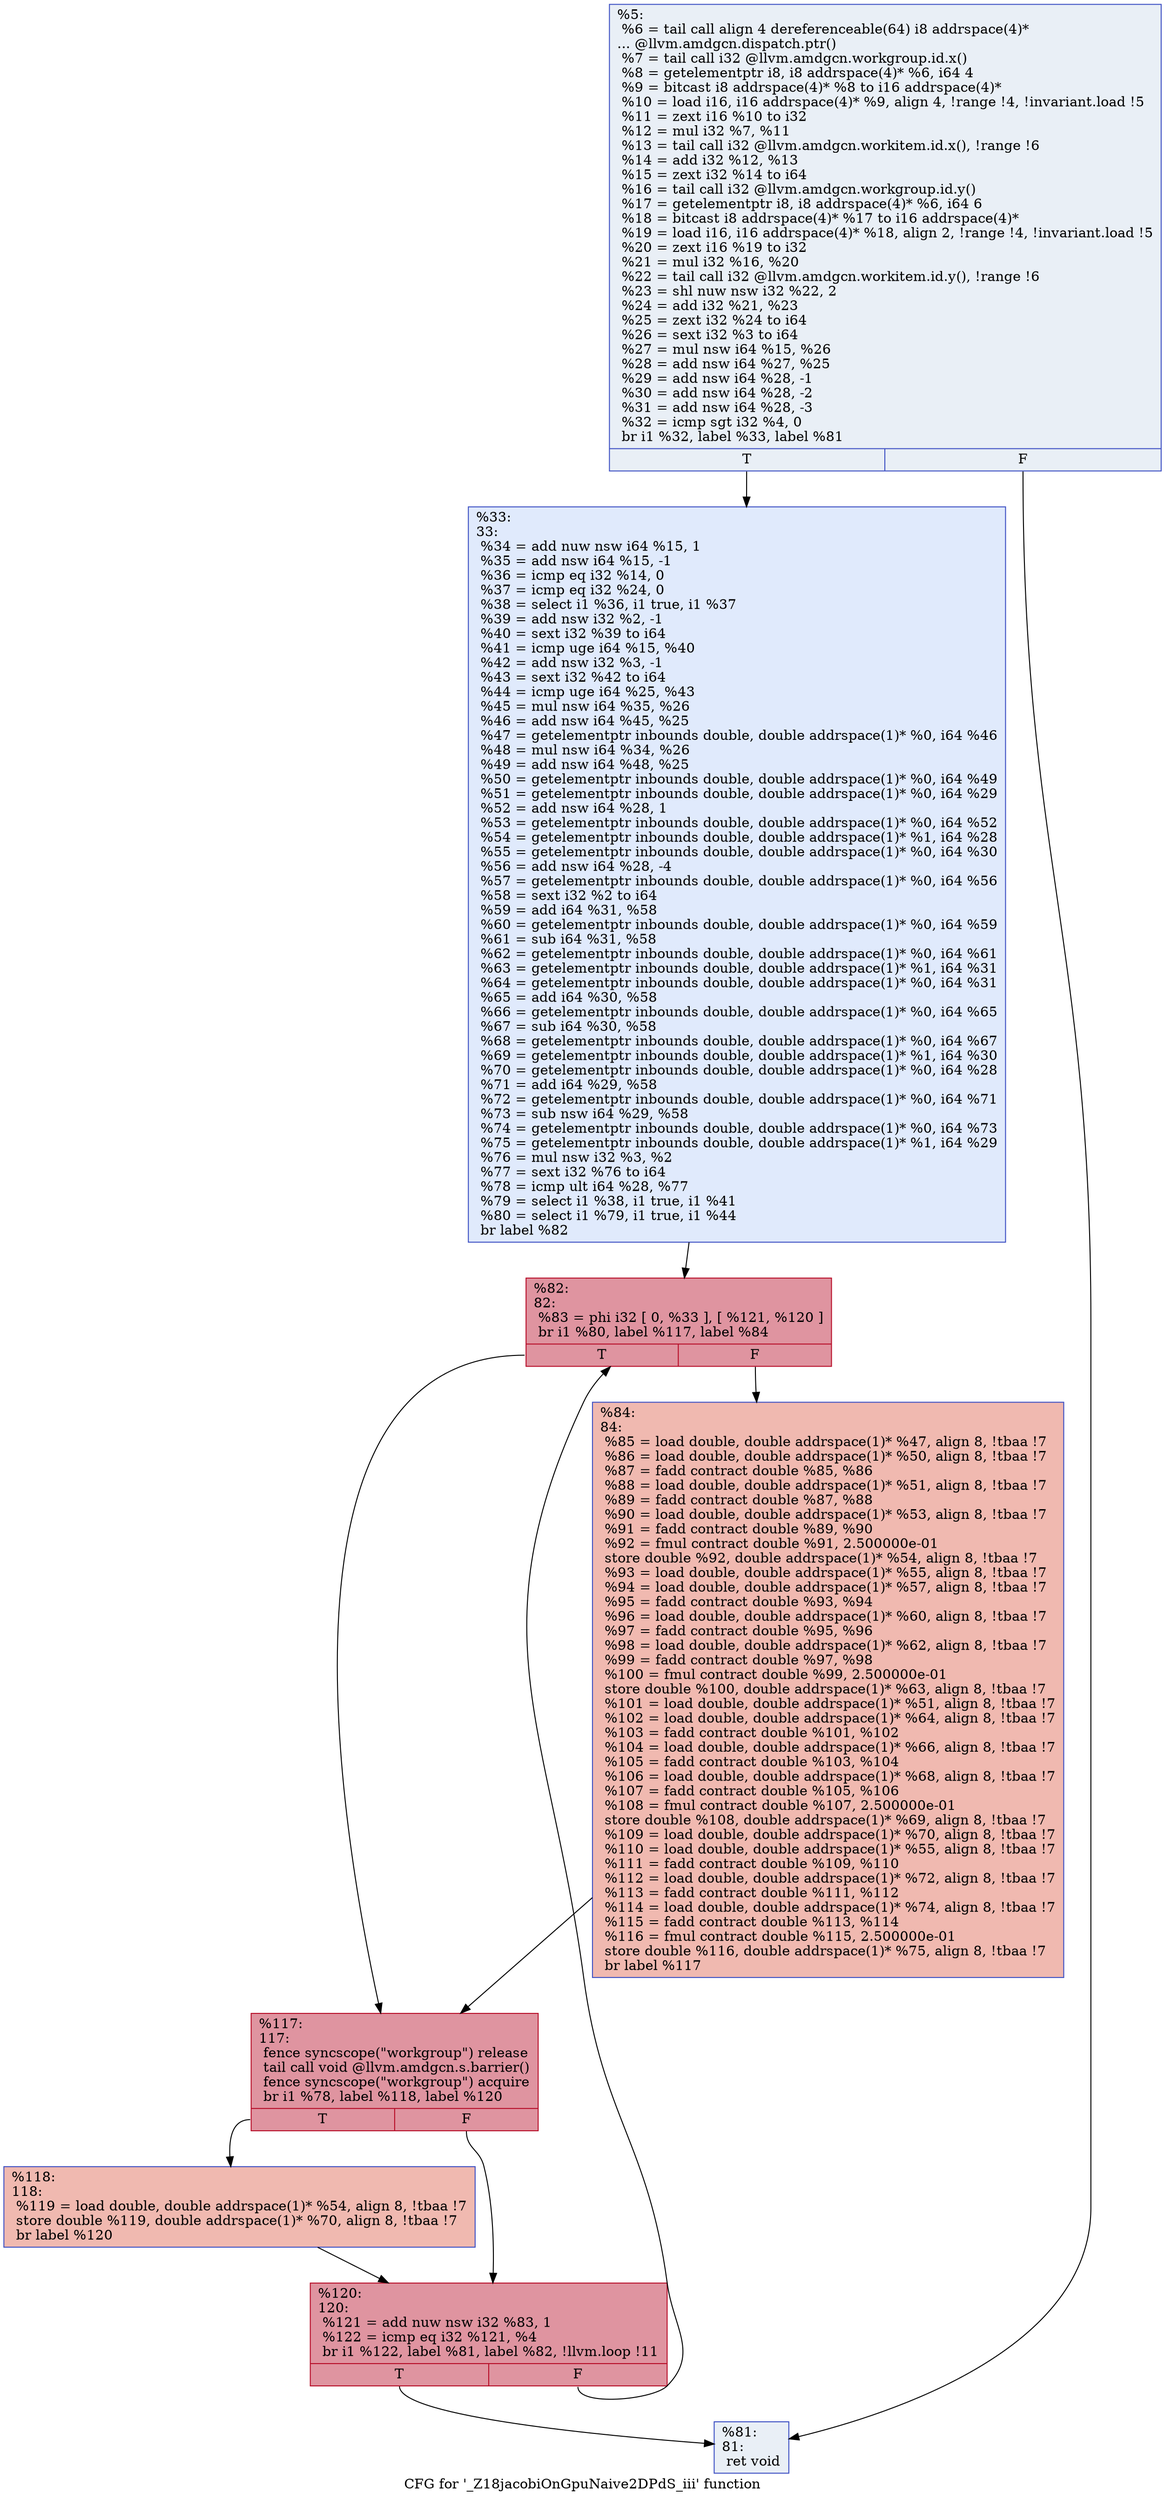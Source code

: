 digraph "CFG for '_Z18jacobiOnGpuNaive2DPdS_iii' function" {
	label="CFG for '_Z18jacobiOnGpuNaive2DPdS_iii' function";

	Node0x48746b0 [shape=record,color="#3d50c3ff", style=filled, fillcolor="#cedaeb70",label="{%5:\l  %6 = tail call align 4 dereferenceable(64) i8 addrspace(4)*\l... @llvm.amdgcn.dispatch.ptr()\l  %7 = tail call i32 @llvm.amdgcn.workgroup.id.x()\l  %8 = getelementptr i8, i8 addrspace(4)* %6, i64 4\l  %9 = bitcast i8 addrspace(4)* %8 to i16 addrspace(4)*\l  %10 = load i16, i16 addrspace(4)* %9, align 4, !range !4, !invariant.load !5\l  %11 = zext i16 %10 to i32\l  %12 = mul i32 %7, %11\l  %13 = tail call i32 @llvm.amdgcn.workitem.id.x(), !range !6\l  %14 = add i32 %12, %13\l  %15 = zext i32 %14 to i64\l  %16 = tail call i32 @llvm.amdgcn.workgroup.id.y()\l  %17 = getelementptr i8, i8 addrspace(4)* %6, i64 6\l  %18 = bitcast i8 addrspace(4)* %17 to i16 addrspace(4)*\l  %19 = load i16, i16 addrspace(4)* %18, align 2, !range !4, !invariant.load !5\l  %20 = zext i16 %19 to i32\l  %21 = mul i32 %16, %20\l  %22 = tail call i32 @llvm.amdgcn.workitem.id.y(), !range !6\l  %23 = shl nuw nsw i32 %22, 2\l  %24 = add i32 %21, %23\l  %25 = zext i32 %24 to i64\l  %26 = sext i32 %3 to i64\l  %27 = mul nsw i64 %15, %26\l  %28 = add nsw i64 %27, %25\l  %29 = add nsw i64 %28, -1\l  %30 = add nsw i64 %28, -2\l  %31 = add nsw i64 %28, -3\l  %32 = icmp sgt i32 %4, 0\l  br i1 %32, label %33, label %81\l|{<s0>T|<s1>F}}"];
	Node0x48746b0:s0 -> Node0x4876700;
	Node0x48746b0:s1 -> Node0x4876790;
	Node0x4876700 [shape=record,color="#3d50c3ff", style=filled, fillcolor="#b9d0f970",label="{%33:\l33:                                               \l  %34 = add nuw nsw i64 %15, 1\l  %35 = add nsw i64 %15, -1\l  %36 = icmp eq i32 %14, 0\l  %37 = icmp eq i32 %24, 0\l  %38 = select i1 %36, i1 true, i1 %37\l  %39 = add nsw i32 %2, -1\l  %40 = sext i32 %39 to i64\l  %41 = icmp uge i64 %15, %40\l  %42 = add nsw i32 %3, -1\l  %43 = sext i32 %42 to i64\l  %44 = icmp uge i64 %25, %43\l  %45 = mul nsw i64 %35, %26\l  %46 = add nsw i64 %45, %25\l  %47 = getelementptr inbounds double, double addrspace(1)* %0, i64 %46\l  %48 = mul nsw i64 %34, %26\l  %49 = add nsw i64 %48, %25\l  %50 = getelementptr inbounds double, double addrspace(1)* %0, i64 %49\l  %51 = getelementptr inbounds double, double addrspace(1)* %0, i64 %29\l  %52 = add nsw i64 %28, 1\l  %53 = getelementptr inbounds double, double addrspace(1)* %0, i64 %52\l  %54 = getelementptr inbounds double, double addrspace(1)* %1, i64 %28\l  %55 = getelementptr inbounds double, double addrspace(1)* %0, i64 %30\l  %56 = add nsw i64 %28, -4\l  %57 = getelementptr inbounds double, double addrspace(1)* %0, i64 %56\l  %58 = sext i32 %2 to i64\l  %59 = add i64 %31, %58\l  %60 = getelementptr inbounds double, double addrspace(1)* %0, i64 %59\l  %61 = sub i64 %31, %58\l  %62 = getelementptr inbounds double, double addrspace(1)* %0, i64 %61\l  %63 = getelementptr inbounds double, double addrspace(1)* %1, i64 %31\l  %64 = getelementptr inbounds double, double addrspace(1)* %0, i64 %31\l  %65 = add i64 %30, %58\l  %66 = getelementptr inbounds double, double addrspace(1)* %0, i64 %65\l  %67 = sub i64 %30, %58\l  %68 = getelementptr inbounds double, double addrspace(1)* %0, i64 %67\l  %69 = getelementptr inbounds double, double addrspace(1)* %1, i64 %30\l  %70 = getelementptr inbounds double, double addrspace(1)* %0, i64 %28\l  %71 = add i64 %29, %58\l  %72 = getelementptr inbounds double, double addrspace(1)* %0, i64 %71\l  %73 = sub nsw i64 %29, %58\l  %74 = getelementptr inbounds double, double addrspace(1)* %0, i64 %73\l  %75 = getelementptr inbounds double, double addrspace(1)* %1, i64 %29\l  %76 = mul nsw i32 %3, %2\l  %77 = sext i32 %76 to i64\l  %78 = icmp ult i64 %28, %77\l  %79 = select i1 %38, i1 true, i1 %41\l  %80 = select i1 %79, i1 true, i1 %44\l  br label %82\l}"];
	Node0x4876700 -> Node0x48786e0;
	Node0x4876790 [shape=record,color="#3d50c3ff", style=filled, fillcolor="#cedaeb70",label="{%81:\l81:                                               \l  ret void\l}"];
	Node0x48786e0 [shape=record,color="#b70d28ff", style=filled, fillcolor="#b70d2870",label="{%82:\l82:                                               \l  %83 = phi i32 [ 0, %33 ], [ %121, %120 ]\l  br i1 %80, label %117, label %84\l|{<s0>T|<s1>F}}"];
	Node0x48786e0:s0 -> Node0x487a860;
	Node0x48786e0:s1 -> Node0x487a8f0;
	Node0x487a8f0 [shape=record,color="#3d50c3ff", style=filled, fillcolor="#de614d70",label="{%84:\l84:                                               \l  %85 = load double, double addrspace(1)* %47, align 8, !tbaa !7\l  %86 = load double, double addrspace(1)* %50, align 8, !tbaa !7\l  %87 = fadd contract double %85, %86\l  %88 = load double, double addrspace(1)* %51, align 8, !tbaa !7\l  %89 = fadd contract double %87, %88\l  %90 = load double, double addrspace(1)* %53, align 8, !tbaa !7\l  %91 = fadd contract double %89, %90\l  %92 = fmul contract double %91, 2.500000e-01\l  store double %92, double addrspace(1)* %54, align 8, !tbaa !7\l  %93 = load double, double addrspace(1)* %55, align 8, !tbaa !7\l  %94 = load double, double addrspace(1)* %57, align 8, !tbaa !7\l  %95 = fadd contract double %93, %94\l  %96 = load double, double addrspace(1)* %60, align 8, !tbaa !7\l  %97 = fadd contract double %95, %96\l  %98 = load double, double addrspace(1)* %62, align 8, !tbaa !7\l  %99 = fadd contract double %97, %98\l  %100 = fmul contract double %99, 2.500000e-01\l  store double %100, double addrspace(1)* %63, align 8, !tbaa !7\l  %101 = load double, double addrspace(1)* %51, align 8, !tbaa !7\l  %102 = load double, double addrspace(1)* %64, align 8, !tbaa !7\l  %103 = fadd contract double %101, %102\l  %104 = load double, double addrspace(1)* %66, align 8, !tbaa !7\l  %105 = fadd contract double %103, %104\l  %106 = load double, double addrspace(1)* %68, align 8, !tbaa !7\l  %107 = fadd contract double %105, %106\l  %108 = fmul contract double %107, 2.500000e-01\l  store double %108, double addrspace(1)* %69, align 8, !tbaa !7\l  %109 = load double, double addrspace(1)* %70, align 8, !tbaa !7\l  %110 = load double, double addrspace(1)* %55, align 8, !tbaa !7\l  %111 = fadd contract double %109, %110\l  %112 = load double, double addrspace(1)* %72, align 8, !tbaa !7\l  %113 = fadd contract double %111, %112\l  %114 = load double, double addrspace(1)* %74, align 8, !tbaa !7\l  %115 = fadd contract double %113, %114\l  %116 = fmul contract double %115, 2.500000e-01\l  store double %116, double addrspace(1)* %75, align 8, !tbaa !7\l  br label %117\l}"];
	Node0x487a8f0 -> Node0x487a860;
	Node0x487a860 [shape=record,color="#b70d28ff", style=filled, fillcolor="#b70d2870",label="{%117:\l117:                                              \l  fence syncscope(\"workgroup\") release\l  tail call void @llvm.amdgcn.s.barrier()\l  fence syncscope(\"workgroup\") acquire\l  br i1 %78, label %118, label %120\l|{<s0>T|<s1>F}}"];
	Node0x487a860:s0 -> Node0x487d110;
	Node0x487a860:s1 -> Node0x487a760;
	Node0x487d110 [shape=record,color="#3d50c3ff", style=filled, fillcolor="#de614d70",label="{%118:\l118:                                              \l  %119 = load double, double addrspace(1)* %54, align 8, !tbaa !7\l  store double %119, double addrspace(1)* %70, align 8, !tbaa !7\l  br label %120\l}"];
	Node0x487d110 -> Node0x487a760;
	Node0x487a760 [shape=record,color="#b70d28ff", style=filled, fillcolor="#b70d2870",label="{%120:\l120:                                              \l  %121 = add nuw nsw i32 %83, 1\l  %122 = icmp eq i32 %121, %4\l  br i1 %122, label %81, label %82, !llvm.loop !11\l|{<s0>T|<s1>F}}"];
	Node0x487a760:s0 -> Node0x4876790;
	Node0x487a760:s1 -> Node0x48786e0;
}
